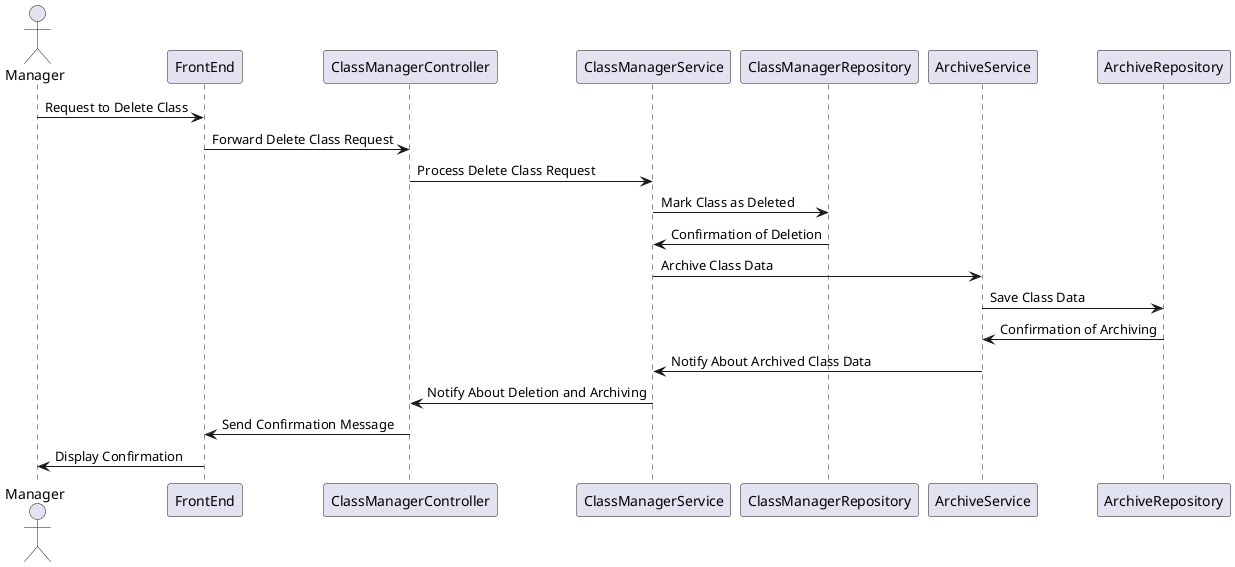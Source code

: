 @startuml
actor Manager
participant FrontEnd
participant ClassManagerController
participant ClassManagerService
participant ClassManagerRepository
participant ArchiveService
participant ArchiveRepository

Manager -> FrontEnd: Request to Delete Class
FrontEnd -> ClassManagerController: Forward Delete Class Request
ClassManagerController -> ClassManagerService: Process Delete Class Request
ClassManagerService -> ClassManagerRepository: Mark Class as Deleted
ClassManagerRepository -> ClassManagerService: Confirmation of Deletion
ClassManagerService -> ArchiveService: Archive Class Data
ArchiveService -> ArchiveRepository: Save Class Data
ArchiveRepository -> ArchiveService: Confirmation of Archiving
ArchiveService -> ClassManagerService: Notify About Archived Class Data
ClassManagerService -> ClassManagerController: Notify About Deletion and Archiving
ClassManagerController -> FrontEnd: Send Confirmation Message
FrontEnd -> Manager: Display Confirmation

@enduml
